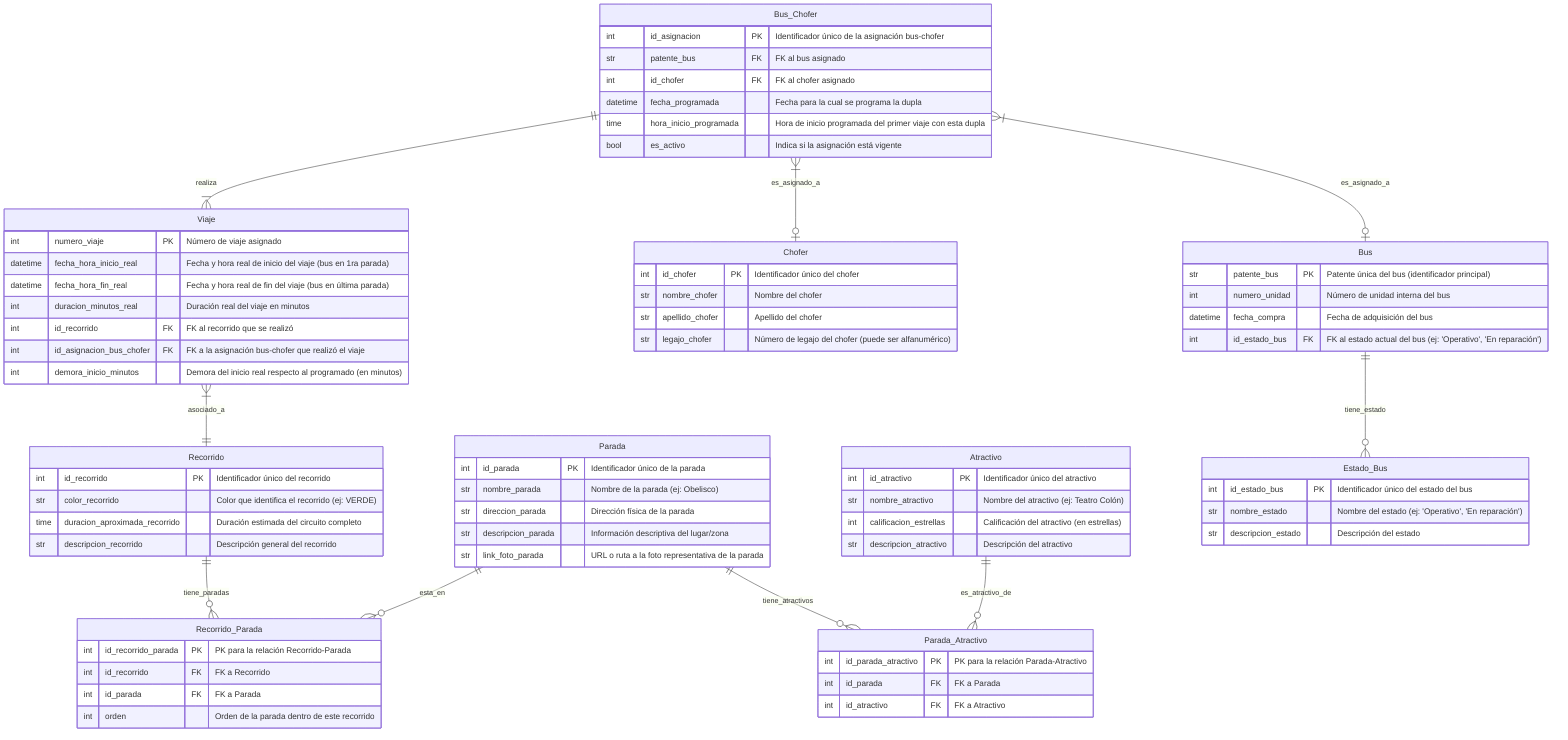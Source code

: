 erDiagram
    Recorrido ||--o{ Recorrido_Parada : tiene_paradas
    Parada ||--o{ Recorrido_Parada : esta_en
    Parada ||--o{ Parada_Atractivo : tiene_atractivos
    Atractivo ||--o{ Parada_Atractivo : es_atractivo_de

    Bus_Chofer }|--o| Bus : es_asignado_a
    Bus_Chofer }|--o| Chofer : es_asignado_a
    Bus_Chofer ||--|{ Viaje : realiza

    Bus ||--o{ Estado_Bus : tiene_estado
    Viaje }|--|| Recorrido : asociado_a


    Recorrido {
        int id_recorrido PK "Identificador único del recorrido"
        str color_recorrido "Color que identifica el recorrido (ej: VERDE)"
        time duracion_aproximada_recorrido "Duración estimada del circuito completo"
        str descripcion_recorrido "Descripción general del recorrido"
    }

    Recorrido_Parada {
        int id_recorrido_parada PK "PK para la relación Recorrido-Parada"
        int id_recorrido FK "FK a Recorrido"
        int id_parada FK "FK a Parada"
        int orden "Orden de la parada dentro de este recorrido"
    }

    Parada {
        int id_parada PK "Identificador único de la parada"
        str nombre_parada "Nombre de la parada (ej: Obelisco)"
        str direccion_parada "Dirección física de la parada"
        str descripcion_parada "Información descriptiva del lugar/zona"
        str link_foto_parada "URL o ruta a la foto representativa de la parada"
    }

    Parada_Atractivo {
        int id_parada_atractivo PK "PK para la relación Parada-Atractivo"
        int id_parada FK "FK a Parada"
        int id_atractivo FK "FK a Atractivo"
    }

    Atractivo {
        int id_atractivo PK "Identificador único del atractivo"
        str nombre_atractivo "Nombre del atractivo (ej: Teatro Colón)"
        int calificacion_estrellas "Calificación del atractivo (en estrellas)"
        str descripcion_atractivo "Descripción del atractivo"
    }

    Bus {
        str patente_bus PK "Patente única del bus (identificador principal)"
        int numero_unidad "Número de unidad interna del bus"
        datetime fecha_compra "Fecha de adquisición del bus"
        int id_estado_bus FK "FK al estado actual del bus (ej: 'Operativo', 'En reparación')"
    }

    Estado_Bus {
        int id_estado_bus PK "Identificador único del estado del bus"
        str nombre_estado "Nombre del estado (ej: 'Operativo', 'En reparación')"
        str descripcion_estado "Descripción del estado"
    }

    Chofer {
        int id_chofer PK "Identificador único del chofer"
        str nombre_chofer "Nombre del chofer"
        str apellido_chofer "Apellido del chofer"
        str legajo_chofer "Número de legajo del chofer (puede ser alfanumérico)"
    }

    Bus_Chofer {
        int id_asignacion PK "Identificador único de la asignación bus-chofer"
        str patente_bus FK "FK al bus asignado"
        int id_chofer FK "FK al chofer asignado"
        datetime fecha_programada "Fecha para la cual se programa la dupla"
        time hora_inicio_programada "Hora de inicio programada del primer viaje con esta dupla"
        bool es_activo "Indica si la asignación está vigente"
    }

    Viaje {
        int numero_viaje PK "Número de viaje asignado"
        datetime fecha_hora_inicio_real "Fecha y hora real de inicio del viaje (bus en 1ra parada)"
        datetime fecha_hora_fin_real "Fecha y hora real de fin del viaje (bus en última parada)"
        int duracion_minutos_real "Duración real del viaje en minutos"
        int id_recorrido FK "FK al recorrido que se realizó"
        int id_asignacion_bus_chofer FK "FK a la asignación bus-chofer que realizó el viaje"
        int demora_inicio_minutos "Demora del inicio real respecto al programado (en minutos)"
    }